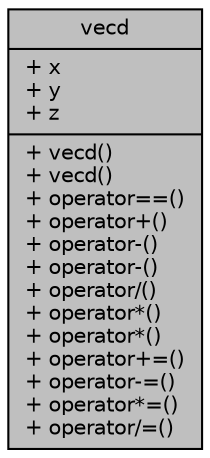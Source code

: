 digraph "vecd"
{
  edge [fontname="Helvetica",fontsize="10",labelfontname="Helvetica",labelfontsize="10"];
  node [fontname="Helvetica",fontsize="10",shape=record];
  Node1 [label="{vecd\n|+ x\l+ y\l+ z\l|+ vecd()\l+ vecd()\l+ operator==()\l+ operator+()\l+ operator-()\l+ operator-()\l+ operator/()\l+ operator*()\l+ operator*()\l+ operator+=()\l+ operator-=()\l+ operator*=()\l+ operator/=()\l}",height=0.2,width=0.4,color="black", fillcolor="grey75", style="filled", fontcolor="black"];
}
